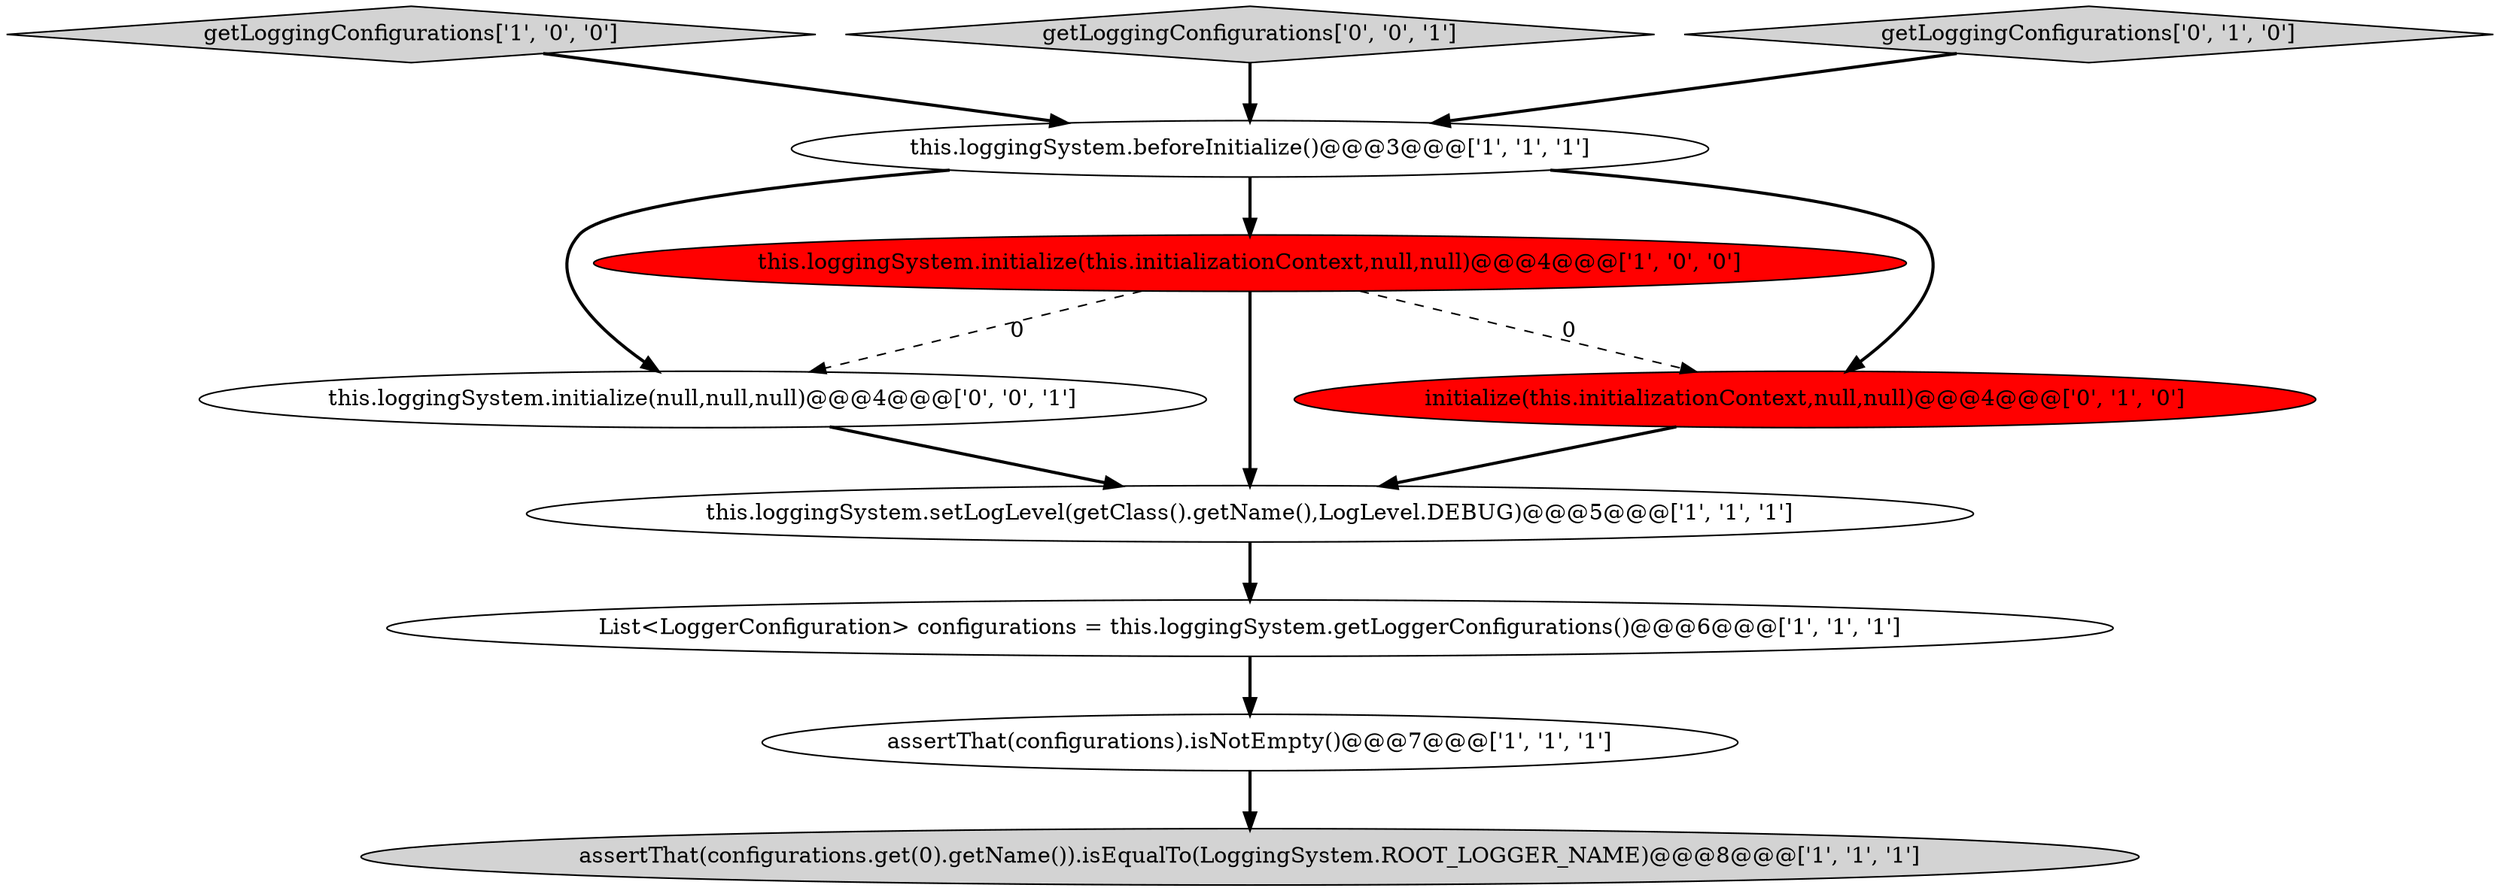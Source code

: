 digraph {
5 [style = filled, label = "getLoggingConfigurations['1', '0', '0']", fillcolor = lightgray, shape = diamond image = "AAA0AAABBB1BBB"];
2 [style = filled, label = "List<LoggerConfiguration> configurations = this.loggingSystem.getLoggerConfigurations()@@@6@@@['1', '1', '1']", fillcolor = white, shape = ellipse image = "AAA0AAABBB1BBB"];
6 [style = filled, label = "this.loggingSystem.setLogLevel(getClass().getName(),LogLevel.DEBUG)@@@5@@@['1', '1', '1']", fillcolor = white, shape = ellipse image = "AAA0AAABBB1BBB"];
4 [style = filled, label = "this.loggingSystem.beforeInitialize()@@@3@@@['1', '1', '1']", fillcolor = white, shape = ellipse image = "AAA0AAABBB1BBB"];
10 [style = filled, label = "getLoggingConfigurations['0', '0', '1']", fillcolor = lightgray, shape = diamond image = "AAA0AAABBB3BBB"];
3 [style = filled, label = "assertThat(configurations.get(0).getName()).isEqualTo(LoggingSystem.ROOT_LOGGER_NAME)@@@8@@@['1', '1', '1']", fillcolor = lightgray, shape = ellipse image = "AAA0AAABBB1BBB"];
1 [style = filled, label = "this.loggingSystem.initialize(this.initializationContext,null,null)@@@4@@@['1', '0', '0']", fillcolor = red, shape = ellipse image = "AAA1AAABBB1BBB"];
8 [style = filled, label = "initialize(this.initializationContext,null,null)@@@4@@@['0', '1', '0']", fillcolor = red, shape = ellipse image = "AAA1AAABBB2BBB"];
9 [style = filled, label = "this.loggingSystem.initialize(null,null,null)@@@4@@@['0', '0', '1']", fillcolor = white, shape = ellipse image = "AAA0AAABBB3BBB"];
0 [style = filled, label = "assertThat(configurations).isNotEmpty()@@@7@@@['1', '1', '1']", fillcolor = white, shape = ellipse image = "AAA0AAABBB1BBB"];
7 [style = filled, label = "getLoggingConfigurations['0', '1', '0']", fillcolor = lightgray, shape = diamond image = "AAA0AAABBB2BBB"];
0->3 [style = bold, label=""];
4->9 [style = bold, label=""];
4->8 [style = bold, label=""];
1->8 [style = dashed, label="0"];
1->9 [style = dashed, label="0"];
4->1 [style = bold, label=""];
2->0 [style = bold, label=""];
1->6 [style = bold, label=""];
8->6 [style = bold, label=""];
7->4 [style = bold, label=""];
5->4 [style = bold, label=""];
9->6 [style = bold, label=""];
6->2 [style = bold, label=""];
10->4 [style = bold, label=""];
}

